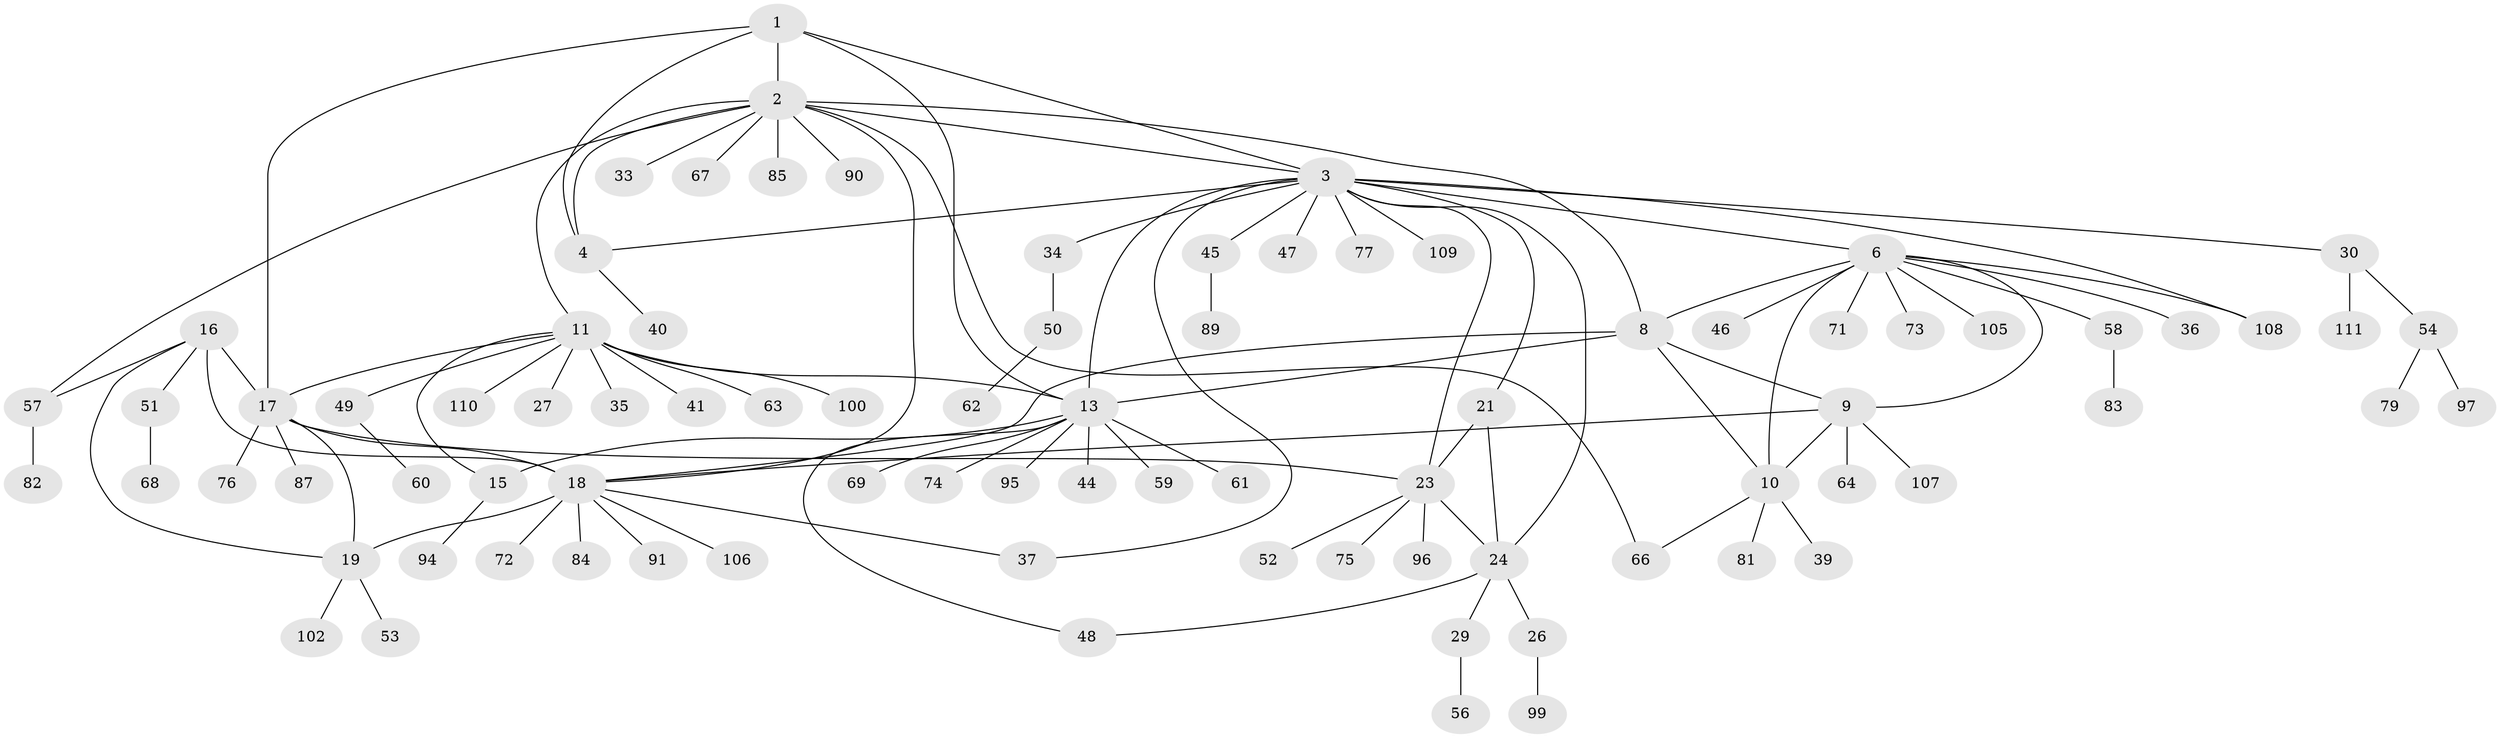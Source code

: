 // Generated by graph-tools (version 1.1) at 2025/52/02/27/25 19:52:22]
// undirected, 85 vertices, 111 edges
graph export_dot {
graph [start="1"]
  node [color=gray90,style=filled];
  1 [super="+32"];
  2 [super="+5"];
  3 [super="+22"];
  4 [super="+65"];
  6 [super="+7"];
  8 [super="+93"];
  9 [super="+101"];
  10 [super="+31"];
  11 [super="+12"];
  13 [super="+14"];
  15;
  16 [super="+104"];
  17 [super="+70"];
  18 [super="+20"];
  19 [super="+28"];
  21 [super="+38"];
  23 [super="+42"];
  24 [super="+25"];
  26 [super="+55"];
  27;
  29;
  30 [super="+86"];
  33;
  34 [super="+43"];
  35;
  36;
  37;
  39;
  40;
  41;
  44;
  45 [super="+78"];
  46;
  47;
  48;
  49;
  50;
  51 [super="+80"];
  52;
  53;
  54;
  56;
  57;
  58 [super="+92"];
  59;
  60;
  61;
  62;
  63;
  64;
  66 [super="+88"];
  67;
  68;
  69;
  71;
  72;
  73;
  74;
  75;
  76;
  77;
  79;
  81 [super="+98"];
  82;
  83;
  84;
  85;
  87;
  89 [super="+103"];
  90;
  91;
  94;
  95;
  96;
  97;
  99;
  100;
  102;
  105;
  106;
  107;
  108;
  109;
  110;
  111;
  1 -- 2 [weight=2];
  1 -- 3;
  1 -- 4;
  1 -- 17;
  1 -- 13;
  2 -- 3 [weight=2];
  2 -- 4 [weight=2];
  2 -- 18;
  2 -- 33;
  2 -- 85;
  2 -- 90;
  2 -- 11;
  2 -- 67;
  2 -- 8;
  2 -- 57;
  2 -- 66;
  3 -- 4;
  3 -- 34;
  3 -- 37;
  3 -- 45;
  3 -- 77;
  3 -- 109;
  3 -- 108;
  3 -- 47;
  3 -- 21;
  3 -- 23;
  3 -- 24 [weight=2];
  3 -- 30;
  3 -- 6;
  3 -- 13;
  4 -- 40;
  6 -- 8 [weight=2];
  6 -- 9 [weight=2];
  6 -- 10 [weight=2];
  6 -- 36;
  6 -- 71;
  6 -- 73;
  6 -- 105;
  6 -- 108;
  6 -- 46;
  6 -- 58;
  8 -- 9;
  8 -- 10;
  8 -- 13;
  8 -- 18;
  9 -- 10;
  9 -- 64;
  9 -- 107;
  9 -- 18;
  10 -- 39;
  10 -- 66;
  10 -- 81;
  11 -- 13 [weight=4];
  11 -- 15 [weight=2];
  11 -- 27;
  11 -- 35;
  11 -- 49;
  11 -- 100;
  11 -- 110;
  11 -- 41;
  11 -- 17;
  11 -- 63;
  13 -- 15 [weight=2];
  13 -- 44;
  13 -- 59;
  13 -- 61;
  13 -- 69;
  13 -- 74;
  13 -- 95;
  13 -- 48;
  15 -- 94;
  16 -- 17;
  16 -- 18 [weight=2];
  16 -- 19;
  16 -- 51;
  16 -- 57;
  17 -- 18 [weight=2];
  17 -- 19;
  17 -- 23;
  17 -- 76;
  17 -- 87;
  18 -- 19 [weight=2];
  18 -- 37;
  18 -- 72;
  18 -- 84;
  18 -- 106;
  18 -- 91;
  19 -- 53;
  19 -- 102;
  21 -- 23;
  21 -- 24 [weight=2];
  23 -- 24 [weight=2];
  23 -- 52;
  23 -- 75;
  23 -- 96;
  24 -- 26;
  24 -- 29;
  24 -- 48;
  26 -- 99;
  29 -- 56;
  30 -- 54;
  30 -- 111;
  34 -- 50;
  45 -- 89;
  49 -- 60;
  50 -- 62;
  51 -- 68;
  54 -- 79;
  54 -- 97;
  57 -- 82;
  58 -- 83;
}
